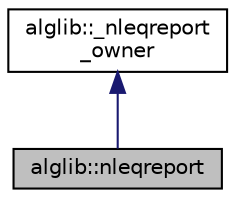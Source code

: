 digraph "alglib::nleqreport"
{
  edge [fontname="Helvetica",fontsize="10",labelfontname="Helvetica",labelfontsize="10"];
  node [fontname="Helvetica",fontsize="10",shape=record];
  Node0 [label="alglib::nleqreport",height=0.2,width=0.4,color="black", fillcolor="grey75", style="filled", fontcolor="black"];
  Node1 -> Node0 [dir="back",color="midnightblue",fontsize="10",style="solid",fontname="Helvetica"];
  Node1 [label="alglib::_nleqreport\l_owner",height=0.2,width=0.4,color="black", fillcolor="white", style="filled",URL="$classalglib_1_1__nleqreport__owner.html"];
}
